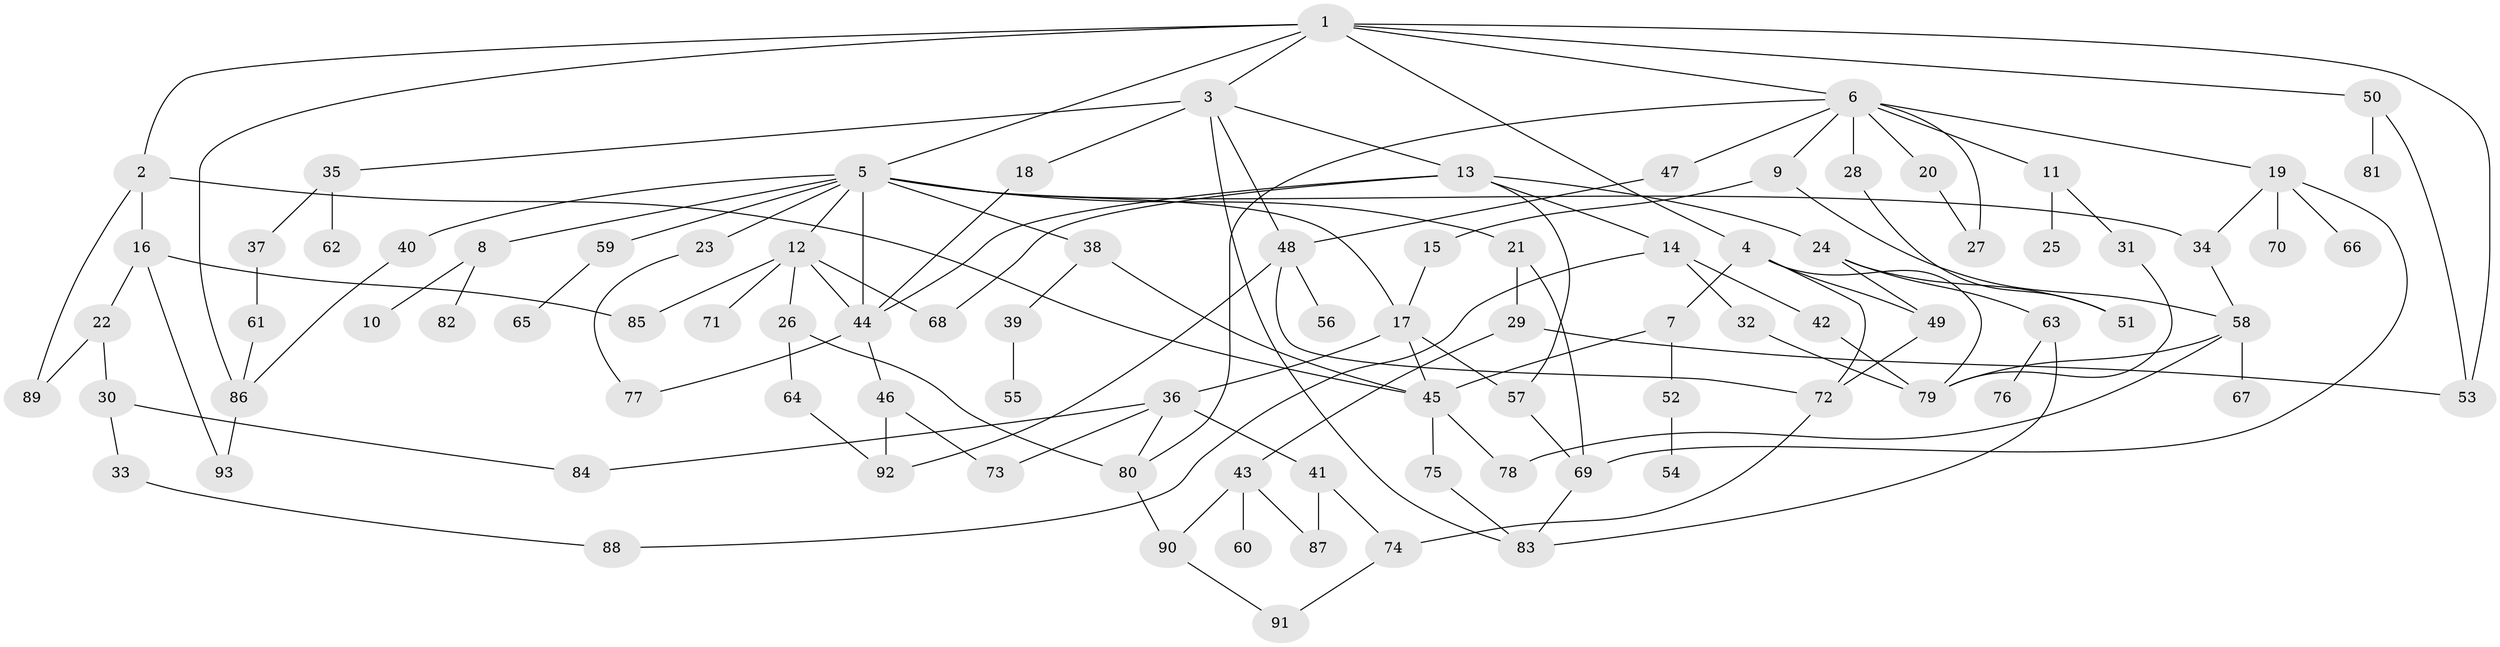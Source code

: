 // coarse degree distribution, {7: 0.021739130434782608, 4: 0.10869565217391304, 8: 0.06521739130434782, 2: 0.2826086956521739, 1: 0.2826086956521739, 5: 0.043478260869565216, 3: 0.10869565217391304, 10: 0.021739130434782608, 6: 0.043478260869565216, 9: 0.021739130434782608}
// Generated by graph-tools (version 1.1) at 2025/44/03/04/25 21:44:38]
// undirected, 93 vertices, 138 edges
graph export_dot {
graph [start="1"]
  node [color=gray90,style=filled];
  1;
  2;
  3;
  4;
  5;
  6;
  7;
  8;
  9;
  10;
  11;
  12;
  13;
  14;
  15;
  16;
  17;
  18;
  19;
  20;
  21;
  22;
  23;
  24;
  25;
  26;
  27;
  28;
  29;
  30;
  31;
  32;
  33;
  34;
  35;
  36;
  37;
  38;
  39;
  40;
  41;
  42;
  43;
  44;
  45;
  46;
  47;
  48;
  49;
  50;
  51;
  52;
  53;
  54;
  55;
  56;
  57;
  58;
  59;
  60;
  61;
  62;
  63;
  64;
  65;
  66;
  67;
  68;
  69;
  70;
  71;
  72;
  73;
  74;
  75;
  76;
  77;
  78;
  79;
  80;
  81;
  82;
  83;
  84;
  85;
  86;
  87;
  88;
  89;
  90;
  91;
  92;
  93;
  1 -- 2;
  1 -- 3;
  1 -- 4;
  1 -- 5;
  1 -- 6;
  1 -- 50;
  1 -- 86;
  1 -- 53;
  2 -- 16;
  2 -- 89;
  2 -- 45;
  3 -- 13;
  3 -- 18;
  3 -- 35;
  3 -- 83;
  3 -- 48;
  4 -- 7;
  4 -- 49;
  4 -- 79;
  4 -- 72;
  5 -- 8;
  5 -- 12;
  5 -- 17;
  5 -- 21;
  5 -- 23;
  5 -- 38;
  5 -- 40;
  5 -- 59;
  5 -- 44;
  5 -- 34;
  6 -- 9;
  6 -- 11;
  6 -- 19;
  6 -- 20;
  6 -- 27;
  6 -- 28;
  6 -- 47;
  6 -- 80;
  7 -- 52;
  7 -- 45;
  8 -- 10;
  8 -- 82;
  9 -- 15;
  9 -- 58;
  11 -- 25;
  11 -- 31;
  12 -- 26;
  12 -- 68;
  12 -- 71;
  12 -- 85;
  12 -- 44;
  13 -- 14;
  13 -- 24;
  13 -- 44;
  13 -- 68;
  13 -- 57;
  14 -- 32;
  14 -- 42;
  14 -- 88;
  15 -- 17;
  16 -- 22;
  16 -- 85;
  16 -- 93;
  17 -- 36;
  17 -- 45;
  17 -- 57;
  18 -- 44;
  19 -- 34;
  19 -- 66;
  19 -- 70;
  19 -- 69;
  20 -- 27;
  21 -- 29;
  21 -- 69;
  22 -- 30;
  22 -- 89;
  23 -- 77;
  24 -- 51;
  24 -- 63;
  24 -- 49;
  26 -- 64;
  26 -- 80;
  28 -- 51;
  29 -- 43;
  29 -- 53;
  30 -- 33;
  30 -- 84;
  31 -- 79;
  32 -- 79;
  33 -- 88;
  34 -- 58;
  35 -- 37;
  35 -- 62;
  36 -- 41;
  36 -- 84;
  36 -- 73;
  36 -- 80;
  37 -- 61;
  38 -- 39;
  38 -- 45;
  39 -- 55;
  40 -- 86;
  41 -- 74;
  41 -- 87;
  42 -- 79;
  43 -- 60;
  43 -- 87;
  43 -- 90;
  44 -- 46;
  44 -- 77;
  45 -- 75;
  45 -- 78;
  46 -- 73;
  46 -- 92;
  47 -- 48;
  48 -- 56;
  48 -- 92;
  48 -- 72;
  49 -- 72;
  50 -- 81;
  50 -- 53;
  52 -- 54;
  57 -- 69;
  58 -- 67;
  58 -- 78;
  58 -- 79;
  59 -- 65;
  61 -- 86;
  63 -- 76;
  63 -- 83;
  64 -- 92;
  69 -- 83;
  72 -- 74;
  74 -- 91;
  75 -- 83;
  80 -- 90;
  86 -- 93;
  90 -- 91;
}
